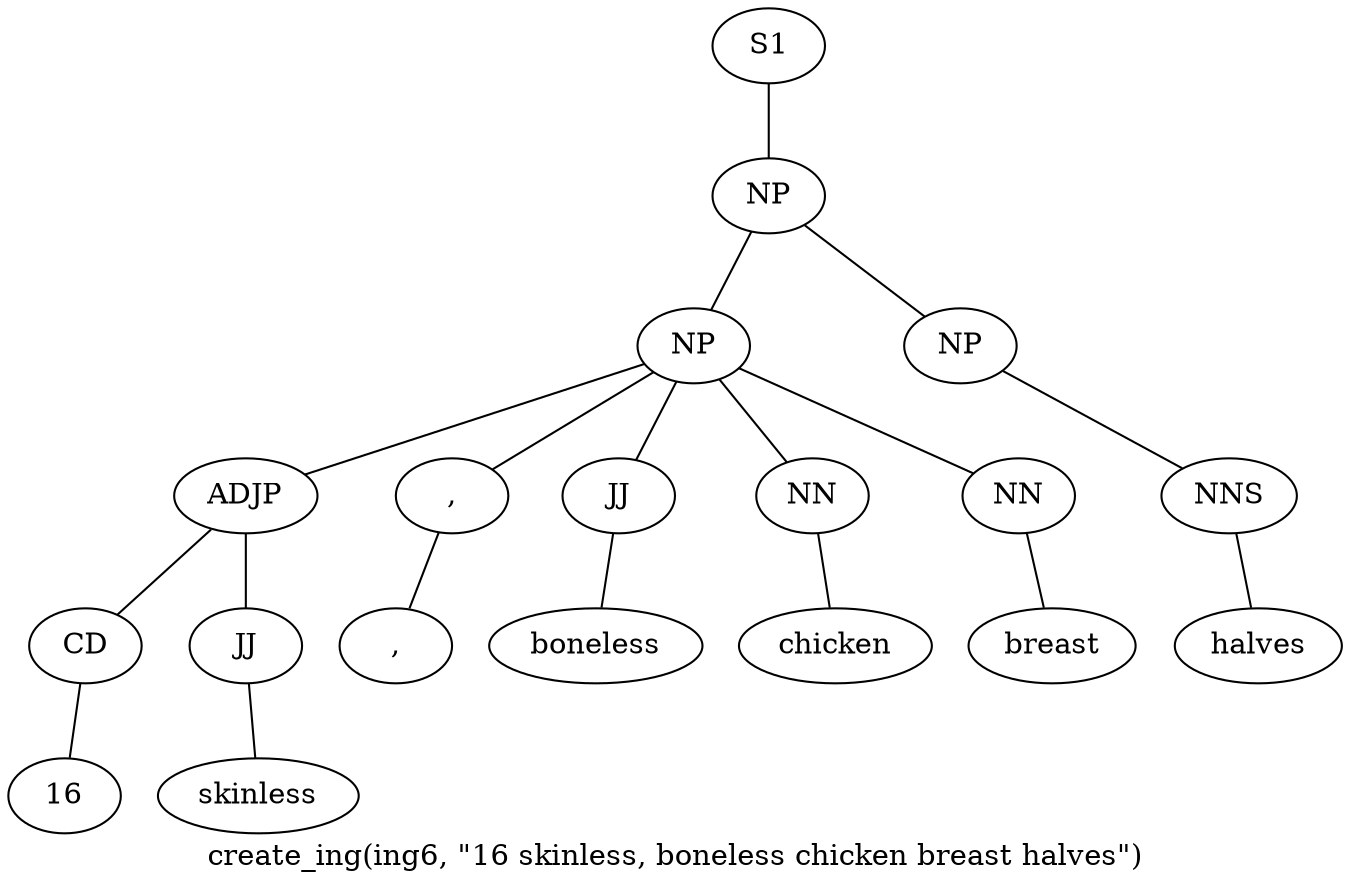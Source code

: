 graph SyntaxGraph {
	label = "create_ing(ing6, \"16 skinless, boneless chicken breast halves\")";
	Node0 [label="S1"];
	Node1 [label="NP"];
	Node2 [label="NP"];
	Node3 [label="ADJP"];
	Node4 [label="CD"];
	Node5 [label="16"];
	Node6 [label="JJ"];
	Node7 [label="skinless"];
	Node8 [label=","];
	Node9 [label=","];
	Node10 [label="JJ"];
	Node11 [label="boneless"];
	Node12 [label="NN"];
	Node13 [label="chicken"];
	Node14 [label="NN"];
	Node15 [label="breast"];
	Node16 [label="NP"];
	Node17 [label="NNS"];
	Node18 [label="halves"];

	Node0 -- Node1;
	Node1 -- Node2;
	Node1 -- Node16;
	Node2 -- Node3;
	Node2 -- Node8;
	Node2 -- Node10;
	Node2 -- Node12;
	Node2 -- Node14;
	Node3 -- Node4;
	Node3 -- Node6;
	Node4 -- Node5;
	Node6 -- Node7;
	Node8 -- Node9;
	Node10 -- Node11;
	Node12 -- Node13;
	Node14 -- Node15;
	Node16 -- Node17;
	Node17 -- Node18;
}